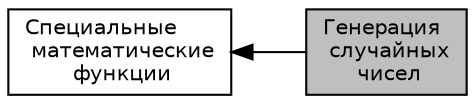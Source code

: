 digraph "Генерация случайных чисел"
{
  edge [fontname="Helvetica",fontsize="10",labelfontname="Helvetica",labelfontsize="10"];
  node [fontname="Helvetica",fontsize="10",shape=record];
  rankdir=LR;
  Node1 [label="Специальные\l математические\l функции",height=0.2,width=0.4,color="black", fillcolor="white", style="filled",URL="$group___s_p_e_c___m_a_t_h___g_r_o_u_p.html"];
  Node0 [label="Генерация\l случайных\l чисел",height=0.2,width=0.4,color="black", fillcolor="grey75", style="filled", fontcolor="black"];
  Node1->Node0 [shape=plaintext, dir="back", style="solid"];
}
